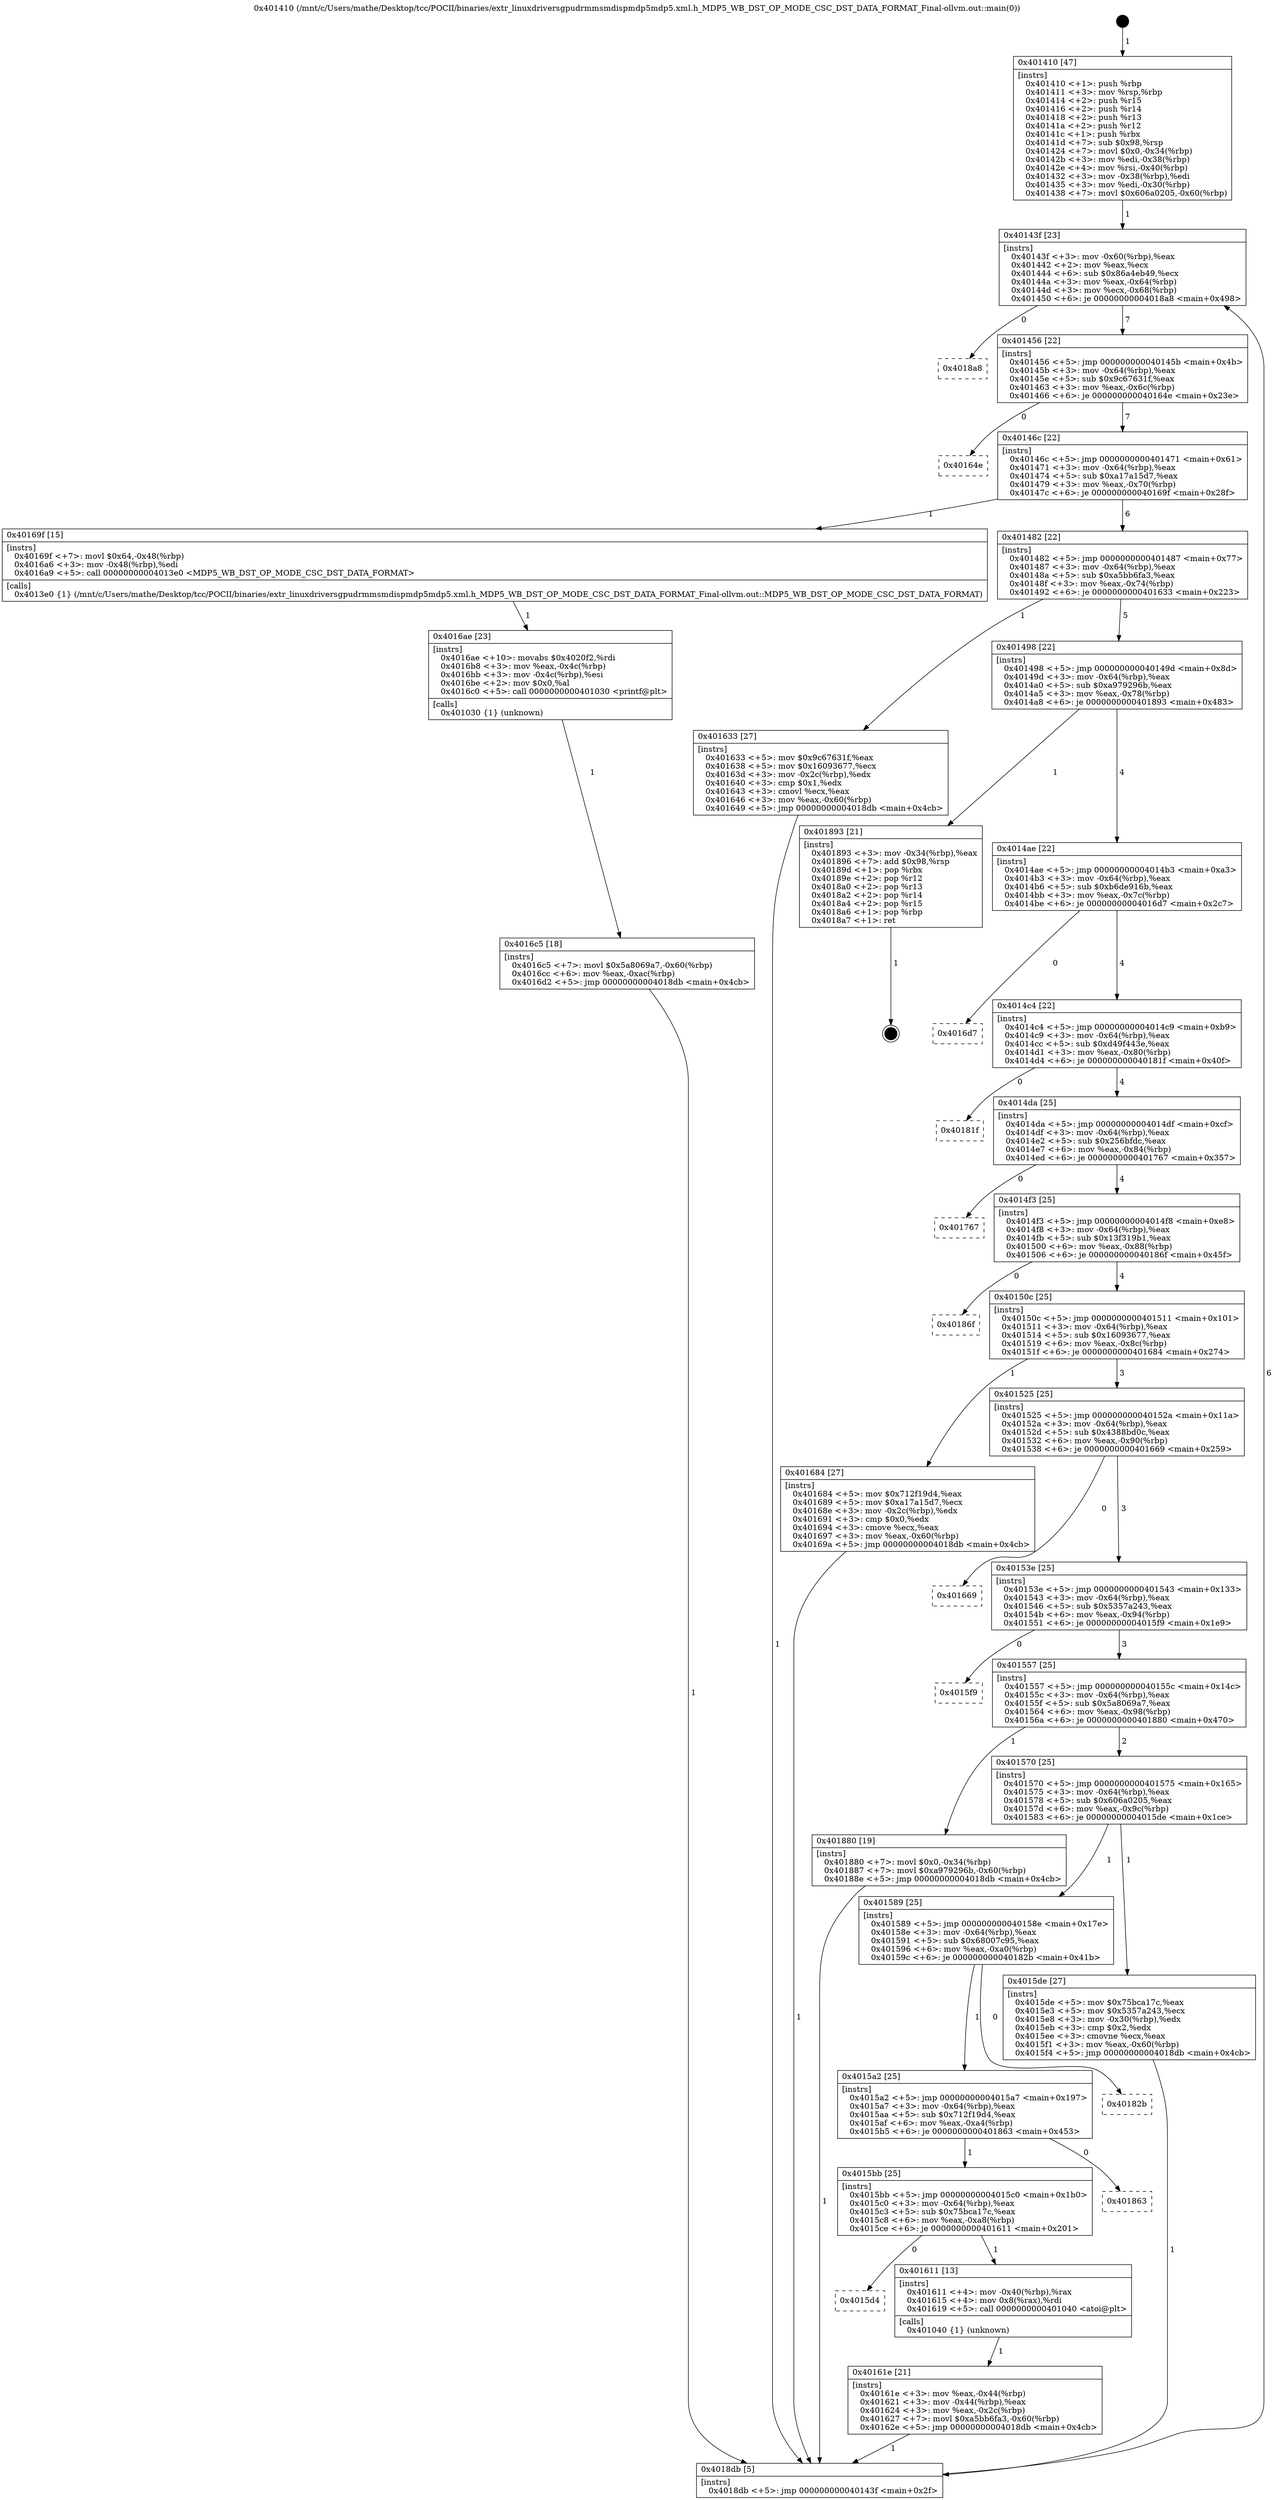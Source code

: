 digraph "0x401410" {
  label = "0x401410 (/mnt/c/Users/mathe/Desktop/tcc/POCII/binaries/extr_linuxdriversgpudrmmsmdispmdp5mdp5.xml.h_MDP5_WB_DST_OP_MODE_CSC_DST_DATA_FORMAT_Final-ollvm.out::main(0))"
  labelloc = "t"
  node[shape=record]

  Entry [label="",width=0.3,height=0.3,shape=circle,fillcolor=black,style=filled]
  "0x40143f" [label="{
     0x40143f [23]\l
     | [instrs]\l
     &nbsp;&nbsp;0x40143f \<+3\>: mov -0x60(%rbp),%eax\l
     &nbsp;&nbsp;0x401442 \<+2\>: mov %eax,%ecx\l
     &nbsp;&nbsp;0x401444 \<+6\>: sub $0x86a4eb49,%ecx\l
     &nbsp;&nbsp;0x40144a \<+3\>: mov %eax,-0x64(%rbp)\l
     &nbsp;&nbsp;0x40144d \<+3\>: mov %ecx,-0x68(%rbp)\l
     &nbsp;&nbsp;0x401450 \<+6\>: je 00000000004018a8 \<main+0x498\>\l
  }"]
  "0x4018a8" [label="{
     0x4018a8\l
  }", style=dashed]
  "0x401456" [label="{
     0x401456 [22]\l
     | [instrs]\l
     &nbsp;&nbsp;0x401456 \<+5\>: jmp 000000000040145b \<main+0x4b\>\l
     &nbsp;&nbsp;0x40145b \<+3\>: mov -0x64(%rbp),%eax\l
     &nbsp;&nbsp;0x40145e \<+5\>: sub $0x9c67631f,%eax\l
     &nbsp;&nbsp;0x401463 \<+3\>: mov %eax,-0x6c(%rbp)\l
     &nbsp;&nbsp;0x401466 \<+6\>: je 000000000040164e \<main+0x23e\>\l
  }"]
  Exit [label="",width=0.3,height=0.3,shape=circle,fillcolor=black,style=filled,peripheries=2]
  "0x40164e" [label="{
     0x40164e\l
  }", style=dashed]
  "0x40146c" [label="{
     0x40146c [22]\l
     | [instrs]\l
     &nbsp;&nbsp;0x40146c \<+5\>: jmp 0000000000401471 \<main+0x61\>\l
     &nbsp;&nbsp;0x401471 \<+3\>: mov -0x64(%rbp),%eax\l
     &nbsp;&nbsp;0x401474 \<+5\>: sub $0xa17a15d7,%eax\l
     &nbsp;&nbsp;0x401479 \<+3\>: mov %eax,-0x70(%rbp)\l
     &nbsp;&nbsp;0x40147c \<+6\>: je 000000000040169f \<main+0x28f\>\l
  }"]
  "0x4016c5" [label="{
     0x4016c5 [18]\l
     | [instrs]\l
     &nbsp;&nbsp;0x4016c5 \<+7\>: movl $0x5a8069a7,-0x60(%rbp)\l
     &nbsp;&nbsp;0x4016cc \<+6\>: mov %eax,-0xac(%rbp)\l
     &nbsp;&nbsp;0x4016d2 \<+5\>: jmp 00000000004018db \<main+0x4cb\>\l
  }"]
  "0x40169f" [label="{
     0x40169f [15]\l
     | [instrs]\l
     &nbsp;&nbsp;0x40169f \<+7\>: movl $0x64,-0x48(%rbp)\l
     &nbsp;&nbsp;0x4016a6 \<+3\>: mov -0x48(%rbp),%edi\l
     &nbsp;&nbsp;0x4016a9 \<+5\>: call 00000000004013e0 \<MDP5_WB_DST_OP_MODE_CSC_DST_DATA_FORMAT\>\l
     | [calls]\l
     &nbsp;&nbsp;0x4013e0 \{1\} (/mnt/c/Users/mathe/Desktop/tcc/POCII/binaries/extr_linuxdriversgpudrmmsmdispmdp5mdp5.xml.h_MDP5_WB_DST_OP_MODE_CSC_DST_DATA_FORMAT_Final-ollvm.out::MDP5_WB_DST_OP_MODE_CSC_DST_DATA_FORMAT)\l
  }"]
  "0x401482" [label="{
     0x401482 [22]\l
     | [instrs]\l
     &nbsp;&nbsp;0x401482 \<+5\>: jmp 0000000000401487 \<main+0x77\>\l
     &nbsp;&nbsp;0x401487 \<+3\>: mov -0x64(%rbp),%eax\l
     &nbsp;&nbsp;0x40148a \<+5\>: sub $0xa5bb6fa3,%eax\l
     &nbsp;&nbsp;0x40148f \<+3\>: mov %eax,-0x74(%rbp)\l
     &nbsp;&nbsp;0x401492 \<+6\>: je 0000000000401633 \<main+0x223\>\l
  }"]
  "0x4016ae" [label="{
     0x4016ae [23]\l
     | [instrs]\l
     &nbsp;&nbsp;0x4016ae \<+10\>: movabs $0x4020f2,%rdi\l
     &nbsp;&nbsp;0x4016b8 \<+3\>: mov %eax,-0x4c(%rbp)\l
     &nbsp;&nbsp;0x4016bb \<+3\>: mov -0x4c(%rbp),%esi\l
     &nbsp;&nbsp;0x4016be \<+2\>: mov $0x0,%al\l
     &nbsp;&nbsp;0x4016c0 \<+5\>: call 0000000000401030 \<printf@plt\>\l
     | [calls]\l
     &nbsp;&nbsp;0x401030 \{1\} (unknown)\l
  }"]
  "0x401633" [label="{
     0x401633 [27]\l
     | [instrs]\l
     &nbsp;&nbsp;0x401633 \<+5\>: mov $0x9c67631f,%eax\l
     &nbsp;&nbsp;0x401638 \<+5\>: mov $0x16093677,%ecx\l
     &nbsp;&nbsp;0x40163d \<+3\>: mov -0x2c(%rbp),%edx\l
     &nbsp;&nbsp;0x401640 \<+3\>: cmp $0x1,%edx\l
     &nbsp;&nbsp;0x401643 \<+3\>: cmovl %ecx,%eax\l
     &nbsp;&nbsp;0x401646 \<+3\>: mov %eax,-0x60(%rbp)\l
     &nbsp;&nbsp;0x401649 \<+5\>: jmp 00000000004018db \<main+0x4cb\>\l
  }"]
  "0x401498" [label="{
     0x401498 [22]\l
     | [instrs]\l
     &nbsp;&nbsp;0x401498 \<+5\>: jmp 000000000040149d \<main+0x8d\>\l
     &nbsp;&nbsp;0x40149d \<+3\>: mov -0x64(%rbp),%eax\l
     &nbsp;&nbsp;0x4014a0 \<+5\>: sub $0xa979296b,%eax\l
     &nbsp;&nbsp;0x4014a5 \<+3\>: mov %eax,-0x78(%rbp)\l
     &nbsp;&nbsp;0x4014a8 \<+6\>: je 0000000000401893 \<main+0x483\>\l
  }"]
  "0x40161e" [label="{
     0x40161e [21]\l
     | [instrs]\l
     &nbsp;&nbsp;0x40161e \<+3\>: mov %eax,-0x44(%rbp)\l
     &nbsp;&nbsp;0x401621 \<+3\>: mov -0x44(%rbp),%eax\l
     &nbsp;&nbsp;0x401624 \<+3\>: mov %eax,-0x2c(%rbp)\l
     &nbsp;&nbsp;0x401627 \<+7\>: movl $0xa5bb6fa3,-0x60(%rbp)\l
     &nbsp;&nbsp;0x40162e \<+5\>: jmp 00000000004018db \<main+0x4cb\>\l
  }"]
  "0x401893" [label="{
     0x401893 [21]\l
     | [instrs]\l
     &nbsp;&nbsp;0x401893 \<+3\>: mov -0x34(%rbp),%eax\l
     &nbsp;&nbsp;0x401896 \<+7\>: add $0x98,%rsp\l
     &nbsp;&nbsp;0x40189d \<+1\>: pop %rbx\l
     &nbsp;&nbsp;0x40189e \<+2\>: pop %r12\l
     &nbsp;&nbsp;0x4018a0 \<+2\>: pop %r13\l
     &nbsp;&nbsp;0x4018a2 \<+2\>: pop %r14\l
     &nbsp;&nbsp;0x4018a4 \<+2\>: pop %r15\l
     &nbsp;&nbsp;0x4018a6 \<+1\>: pop %rbp\l
     &nbsp;&nbsp;0x4018a7 \<+1\>: ret\l
  }"]
  "0x4014ae" [label="{
     0x4014ae [22]\l
     | [instrs]\l
     &nbsp;&nbsp;0x4014ae \<+5\>: jmp 00000000004014b3 \<main+0xa3\>\l
     &nbsp;&nbsp;0x4014b3 \<+3\>: mov -0x64(%rbp),%eax\l
     &nbsp;&nbsp;0x4014b6 \<+5\>: sub $0xb6de916b,%eax\l
     &nbsp;&nbsp;0x4014bb \<+3\>: mov %eax,-0x7c(%rbp)\l
     &nbsp;&nbsp;0x4014be \<+6\>: je 00000000004016d7 \<main+0x2c7\>\l
  }"]
  "0x4015d4" [label="{
     0x4015d4\l
  }", style=dashed]
  "0x4016d7" [label="{
     0x4016d7\l
  }", style=dashed]
  "0x4014c4" [label="{
     0x4014c4 [22]\l
     | [instrs]\l
     &nbsp;&nbsp;0x4014c4 \<+5\>: jmp 00000000004014c9 \<main+0xb9\>\l
     &nbsp;&nbsp;0x4014c9 \<+3\>: mov -0x64(%rbp),%eax\l
     &nbsp;&nbsp;0x4014cc \<+5\>: sub $0xd49f443e,%eax\l
     &nbsp;&nbsp;0x4014d1 \<+3\>: mov %eax,-0x80(%rbp)\l
     &nbsp;&nbsp;0x4014d4 \<+6\>: je 000000000040181f \<main+0x40f\>\l
  }"]
  "0x401611" [label="{
     0x401611 [13]\l
     | [instrs]\l
     &nbsp;&nbsp;0x401611 \<+4\>: mov -0x40(%rbp),%rax\l
     &nbsp;&nbsp;0x401615 \<+4\>: mov 0x8(%rax),%rdi\l
     &nbsp;&nbsp;0x401619 \<+5\>: call 0000000000401040 \<atoi@plt\>\l
     | [calls]\l
     &nbsp;&nbsp;0x401040 \{1\} (unknown)\l
  }"]
  "0x40181f" [label="{
     0x40181f\l
  }", style=dashed]
  "0x4014da" [label="{
     0x4014da [25]\l
     | [instrs]\l
     &nbsp;&nbsp;0x4014da \<+5\>: jmp 00000000004014df \<main+0xcf\>\l
     &nbsp;&nbsp;0x4014df \<+3\>: mov -0x64(%rbp),%eax\l
     &nbsp;&nbsp;0x4014e2 \<+5\>: sub $0x256bfdc,%eax\l
     &nbsp;&nbsp;0x4014e7 \<+6\>: mov %eax,-0x84(%rbp)\l
     &nbsp;&nbsp;0x4014ed \<+6\>: je 0000000000401767 \<main+0x357\>\l
  }"]
  "0x4015bb" [label="{
     0x4015bb [25]\l
     | [instrs]\l
     &nbsp;&nbsp;0x4015bb \<+5\>: jmp 00000000004015c0 \<main+0x1b0\>\l
     &nbsp;&nbsp;0x4015c0 \<+3\>: mov -0x64(%rbp),%eax\l
     &nbsp;&nbsp;0x4015c3 \<+5\>: sub $0x75bca17c,%eax\l
     &nbsp;&nbsp;0x4015c8 \<+6\>: mov %eax,-0xa8(%rbp)\l
     &nbsp;&nbsp;0x4015ce \<+6\>: je 0000000000401611 \<main+0x201\>\l
  }"]
  "0x401767" [label="{
     0x401767\l
  }", style=dashed]
  "0x4014f3" [label="{
     0x4014f3 [25]\l
     | [instrs]\l
     &nbsp;&nbsp;0x4014f3 \<+5\>: jmp 00000000004014f8 \<main+0xe8\>\l
     &nbsp;&nbsp;0x4014f8 \<+3\>: mov -0x64(%rbp),%eax\l
     &nbsp;&nbsp;0x4014fb \<+5\>: sub $0x13f319b1,%eax\l
     &nbsp;&nbsp;0x401500 \<+6\>: mov %eax,-0x88(%rbp)\l
     &nbsp;&nbsp;0x401506 \<+6\>: je 000000000040186f \<main+0x45f\>\l
  }"]
  "0x401863" [label="{
     0x401863\l
  }", style=dashed]
  "0x40186f" [label="{
     0x40186f\l
  }", style=dashed]
  "0x40150c" [label="{
     0x40150c [25]\l
     | [instrs]\l
     &nbsp;&nbsp;0x40150c \<+5\>: jmp 0000000000401511 \<main+0x101\>\l
     &nbsp;&nbsp;0x401511 \<+3\>: mov -0x64(%rbp),%eax\l
     &nbsp;&nbsp;0x401514 \<+5\>: sub $0x16093677,%eax\l
     &nbsp;&nbsp;0x401519 \<+6\>: mov %eax,-0x8c(%rbp)\l
     &nbsp;&nbsp;0x40151f \<+6\>: je 0000000000401684 \<main+0x274\>\l
  }"]
  "0x4015a2" [label="{
     0x4015a2 [25]\l
     | [instrs]\l
     &nbsp;&nbsp;0x4015a2 \<+5\>: jmp 00000000004015a7 \<main+0x197\>\l
     &nbsp;&nbsp;0x4015a7 \<+3\>: mov -0x64(%rbp),%eax\l
     &nbsp;&nbsp;0x4015aa \<+5\>: sub $0x712f19d4,%eax\l
     &nbsp;&nbsp;0x4015af \<+6\>: mov %eax,-0xa4(%rbp)\l
     &nbsp;&nbsp;0x4015b5 \<+6\>: je 0000000000401863 \<main+0x453\>\l
  }"]
  "0x401684" [label="{
     0x401684 [27]\l
     | [instrs]\l
     &nbsp;&nbsp;0x401684 \<+5\>: mov $0x712f19d4,%eax\l
     &nbsp;&nbsp;0x401689 \<+5\>: mov $0xa17a15d7,%ecx\l
     &nbsp;&nbsp;0x40168e \<+3\>: mov -0x2c(%rbp),%edx\l
     &nbsp;&nbsp;0x401691 \<+3\>: cmp $0x0,%edx\l
     &nbsp;&nbsp;0x401694 \<+3\>: cmove %ecx,%eax\l
     &nbsp;&nbsp;0x401697 \<+3\>: mov %eax,-0x60(%rbp)\l
     &nbsp;&nbsp;0x40169a \<+5\>: jmp 00000000004018db \<main+0x4cb\>\l
  }"]
  "0x401525" [label="{
     0x401525 [25]\l
     | [instrs]\l
     &nbsp;&nbsp;0x401525 \<+5\>: jmp 000000000040152a \<main+0x11a\>\l
     &nbsp;&nbsp;0x40152a \<+3\>: mov -0x64(%rbp),%eax\l
     &nbsp;&nbsp;0x40152d \<+5\>: sub $0x4388bd0c,%eax\l
     &nbsp;&nbsp;0x401532 \<+6\>: mov %eax,-0x90(%rbp)\l
     &nbsp;&nbsp;0x401538 \<+6\>: je 0000000000401669 \<main+0x259\>\l
  }"]
  "0x40182b" [label="{
     0x40182b\l
  }", style=dashed]
  "0x401669" [label="{
     0x401669\l
  }", style=dashed]
  "0x40153e" [label="{
     0x40153e [25]\l
     | [instrs]\l
     &nbsp;&nbsp;0x40153e \<+5\>: jmp 0000000000401543 \<main+0x133\>\l
     &nbsp;&nbsp;0x401543 \<+3\>: mov -0x64(%rbp),%eax\l
     &nbsp;&nbsp;0x401546 \<+5\>: sub $0x5357a243,%eax\l
     &nbsp;&nbsp;0x40154b \<+6\>: mov %eax,-0x94(%rbp)\l
     &nbsp;&nbsp;0x401551 \<+6\>: je 00000000004015f9 \<main+0x1e9\>\l
  }"]
  "0x401410" [label="{
     0x401410 [47]\l
     | [instrs]\l
     &nbsp;&nbsp;0x401410 \<+1\>: push %rbp\l
     &nbsp;&nbsp;0x401411 \<+3\>: mov %rsp,%rbp\l
     &nbsp;&nbsp;0x401414 \<+2\>: push %r15\l
     &nbsp;&nbsp;0x401416 \<+2\>: push %r14\l
     &nbsp;&nbsp;0x401418 \<+2\>: push %r13\l
     &nbsp;&nbsp;0x40141a \<+2\>: push %r12\l
     &nbsp;&nbsp;0x40141c \<+1\>: push %rbx\l
     &nbsp;&nbsp;0x40141d \<+7\>: sub $0x98,%rsp\l
     &nbsp;&nbsp;0x401424 \<+7\>: movl $0x0,-0x34(%rbp)\l
     &nbsp;&nbsp;0x40142b \<+3\>: mov %edi,-0x38(%rbp)\l
     &nbsp;&nbsp;0x40142e \<+4\>: mov %rsi,-0x40(%rbp)\l
     &nbsp;&nbsp;0x401432 \<+3\>: mov -0x38(%rbp),%edi\l
     &nbsp;&nbsp;0x401435 \<+3\>: mov %edi,-0x30(%rbp)\l
     &nbsp;&nbsp;0x401438 \<+7\>: movl $0x606a0205,-0x60(%rbp)\l
  }"]
  "0x4015f9" [label="{
     0x4015f9\l
  }", style=dashed]
  "0x401557" [label="{
     0x401557 [25]\l
     | [instrs]\l
     &nbsp;&nbsp;0x401557 \<+5\>: jmp 000000000040155c \<main+0x14c\>\l
     &nbsp;&nbsp;0x40155c \<+3\>: mov -0x64(%rbp),%eax\l
     &nbsp;&nbsp;0x40155f \<+5\>: sub $0x5a8069a7,%eax\l
     &nbsp;&nbsp;0x401564 \<+6\>: mov %eax,-0x98(%rbp)\l
     &nbsp;&nbsp;0x40156a \<+6\>: je 0000000000401880 \<main+0x470\>\l
  }"]
  "0x4018db" [label="{
     0x4018db [5]\l
     | [instrs]\l
     &nbsp;&nbsp;0x4018db \<+5\>: jmp 000000000040143f \<main+0x2f\>\l
  }"]
  "0x401880" [label="{
     0x401880 [19]\l
     | [instrs]\l
     &nbsp;&nbsp;0x401880 \<+7\>: movl $0x0,-0x34(%rbp)\l
     &nbsp;&nbsp;0x401887 \<+7\>: movl $0xa979296b,-0x60(%rbp)\l
     &nbsp;&nbsp;0x40188e \<+5\>: jmp 00000000004018db \<main+0x4cb\>\l
  }"]
  "0x401570" [label="{
     0x401570 [25]\l
     | [instrs]\l
     &nbsp;&nbsp;0x401570 \<+5\>: jmp 0000000000401575 \<main+0x165\>\l
     &nbsp;&nbsp;0x401575 \<+3\>: mov -0x64(%rbp),%eax\l
     &nbsp;&nbsp;0x401578 \<+5\>: sub $0x606a0205,%eax\l
     &nbsp;&nbsp;0x40157d \<+6\>: mov %eax,-0x9c(%rbp)\l
     &nbsp;&nbsp;0x401583 \<+6\>: je 00000000004015de \<main+0x1ce\>\l
  }"]
  "0x401589" [label="{
     0x401589 [25]\l
     | [instrs]\l
     &nbsp;&nbsp;0x401589 \<+5\>: jmp 000000000040158e \<main+0x17e\>\l
     &nbsp;&nbsp;0x40158e \<+3\>: mov -0x64(%rbp),%eax\l
     &nbsp;&nbsp;0x401591 \<+5\>: sub $0x68007c95,%eax\l
     &nbsp;&nbsp;0x401596 \<+6\>: mov %eax,-0xa0(%rbp)\l
     &nbsp;&nbsp;0x40159c \<+6\>: je 000000000040182b \<main+0x41b\>\l
  }"]
  "0x4015de" [label="{
     0x4015de [27]\l
     | [instrs]\l
     &nbsp;&nbsp;0x4015de \<+5\>: mov $0x75bca17c,%eax\l
     &nbsp;&nbsp;0x4015e3 \<+5\>: mov $0x5357a243,%ecx\l
     &nbsp;&nbsp;0x4015e8 \<+3\>: mov -0x30(%rbp),%edx\l
     &nbsp;&nbsp;0x4015eb \<+3\>: cmp $0x2,%edx\l
     &nbsp;&nbsp;0x4015ee \<+3\>: cmovne %ecx,%eax\l
     &nbsp;&nbsp;0x4015f1 \<+3\>: mov %eax,-0x60(%rbp)\l
     &nbsp;&nbsp;0x4015f4 \<+5\>: jmp 00000000004018db \<main+0x4cb\>\l
  }"]
  Entry -> "0x401410" [label=" 1"]
  "0x40143f" -> "0x4018a8" [label=" 0"]
  "0x40143f" -> "0x401456" [label=" 7"]
  "0x401893" -> Exit [label=" 1"]
  "0x401456" -> "0x40164e" [label=" 0"]
  "0x401456" -> "0x40146c" [label=" 7"]
  "0x401880" -> "0x4018db" [label=" 1"]
  "0x40146c" -> "0x40169f" [label=" 1"]
  "0x40146c" -> "0x401482" [label=" 6"]
  "0x4016c5" -> "0x4018db" [label=" 1"]
  "0x401482" -> "0x401633" [label=" 1"]
  "0x401482" -> "0x401498" [label=" 5"]
  "0x4016ae" -> "0x4016c5" [label=" 1"]
  "0x401498" -> "0x401893" [label=" 1"]
  "0x401498" -> "0x4014ae" [label=" 4"]
  "0x40169f" -> "0x4016ae" [label=" 1"]
  "0x4014ae" -> "0x4016d7" [label=" 0"]
  "0x4014ae" -> "0x4014c4" [label=" 4"]
  "0x401684" -> "0x4018db" [label=" 1"]
  "0x4014c4" -> "0x40181f" [label=" 0"]
  "0x4014c4" -> "0x4014da" [label=" 4"]
  "0x401633" -> "0x4018db" [label=" 1"]
  "0x4014da" -> "0x401767" [label=" 0"]
  "0x4014da" -> "0x4014f3" [label=" 4"]
  "0x401611" -> "0x40161e" [label=" 1"]
  "0x4014f3" -> "0x40186f" [label=" 0"]
  "0x4014f3" -> "0x40150c" [label=" 4"]
  "0x4015bb" -> "0x4015d4" [label=" 0"]
  "0x40150c" -> "0x401684" [label=" 1"]
  "0x40150c" -> "0x401525" [label=" 3"]
  "0x40161e" -> "0x4018db" [label=" 1"]
  "0x401525" -> "0x401669" [label=" 0"]
  "0x401525" -> "0x40153e" [label=" 3"]
  "0x4015a2" -> "0x4015bb" [label=" 1"]
  "0x40153e" -> "0x4015f9" [label=" 0"]
  "0x40153e" -> "0x401557" [label=" 3"]
  "0x4015bb" -> "0x401611" [label=" 1"]
  "0x401557" -> "0x401880" [label=" 1"]
  "0x401557" -> "0x401570" [label=" 2"]
  "0x401589" -> "0x4015a2" [label=" 1"]
  "0x401570" -> "0x4015de" [label=" 1"]
  "0x401570" -> "0x401589" [label=" 1"]
  "0x4015de" -> "0x4018db" [label=" 1"]
  "0x401410" -> "0x40143f" [label=" 1"]
  "0x4018db" -> "0x40143f" [label=" 6"]
  "0x4015a2" -> "0x401863" [label=" 0"]
  "0x401589" -> "0x40182b" [label=" 0"]
}
